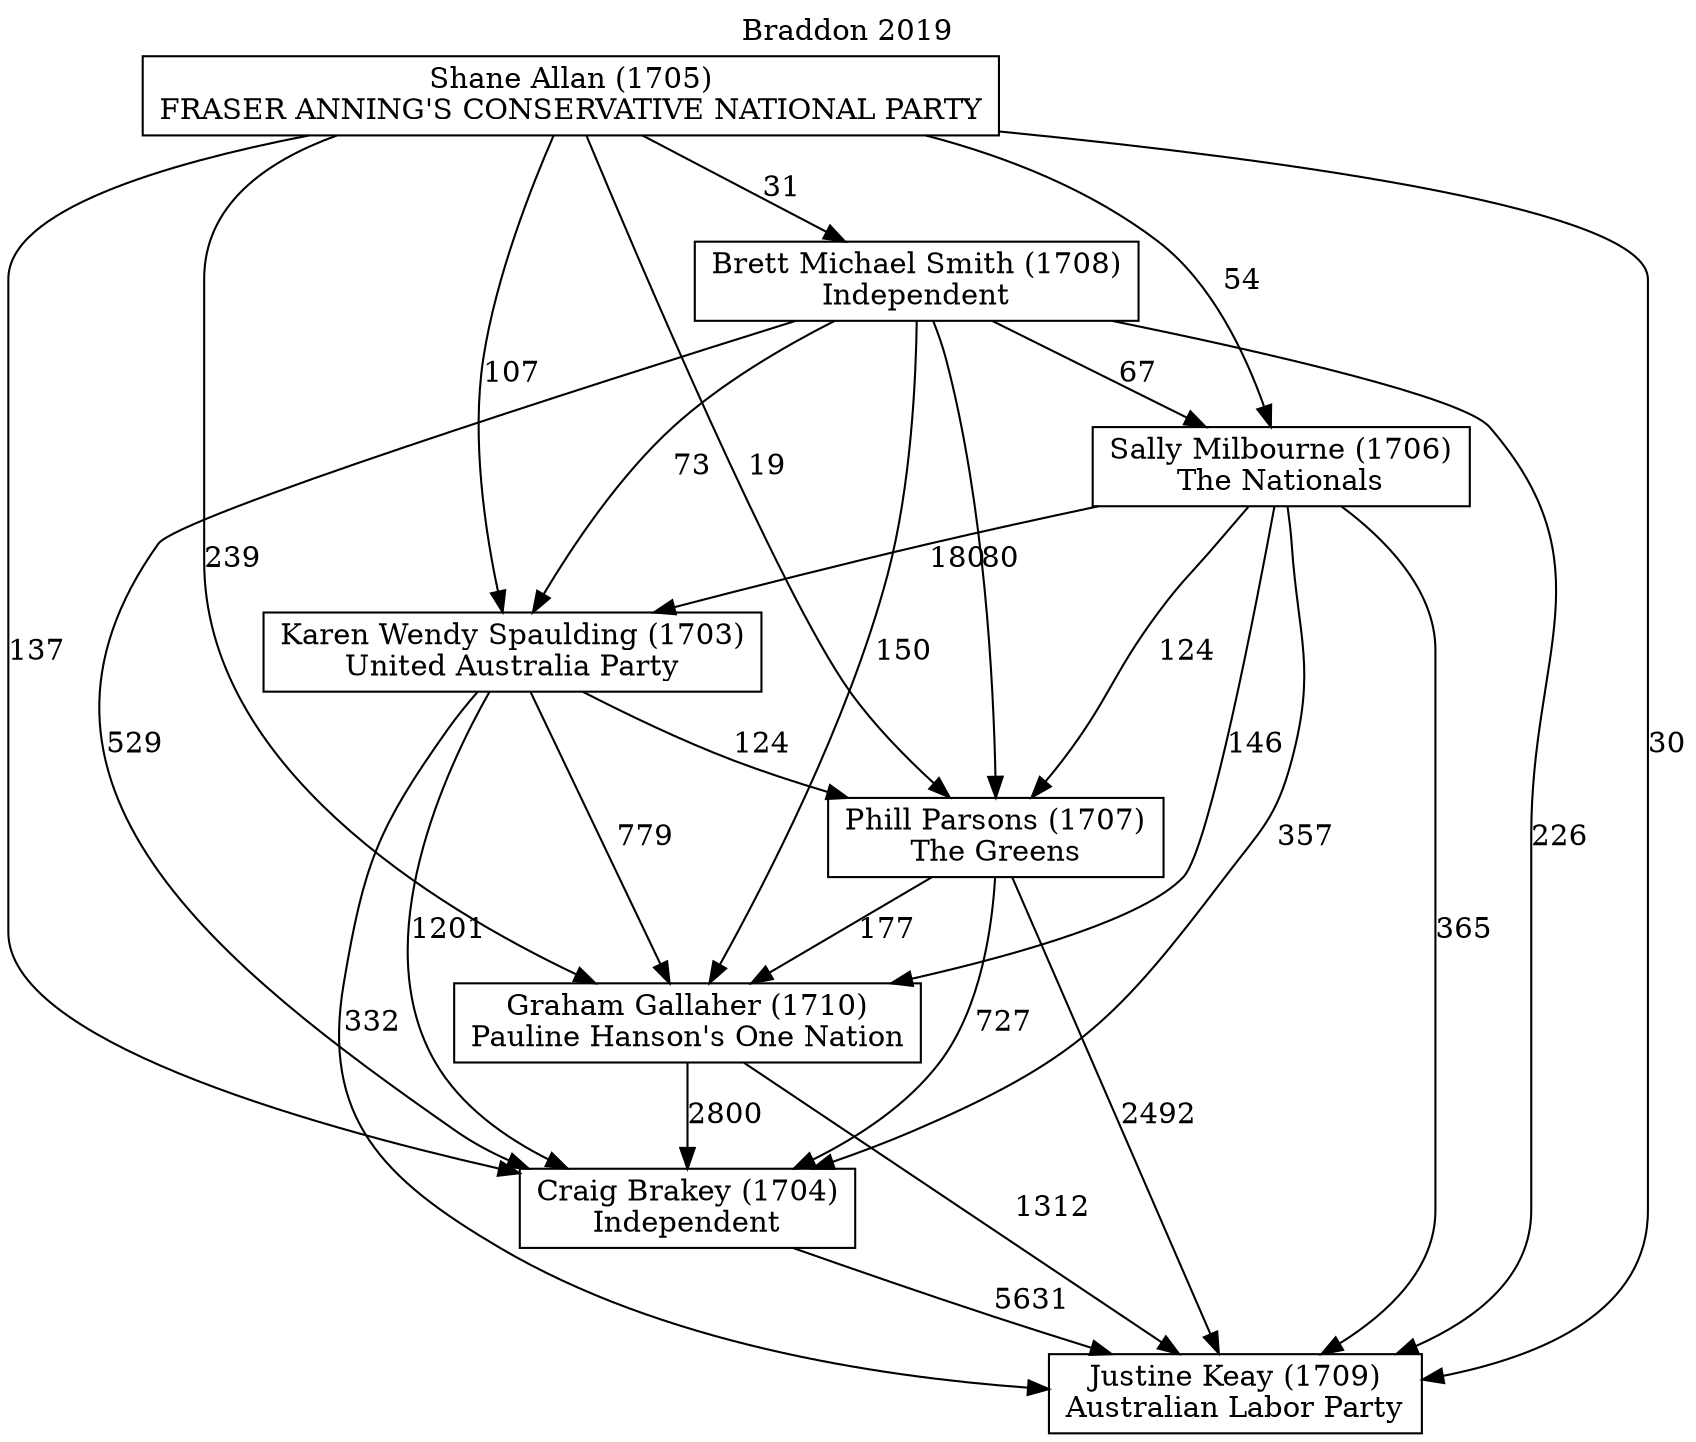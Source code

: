 // House preference flow
digraph "Justine Keay (1709)_Braddon_2019" {
	graph [label="Braddon 2019" labelloc=t mclimit=10]
	node [shape=box]
	"Brett Michael Smith (1708)" [label="Brett Michael Smith (1708)
Independent"]
	"Craig Brakey (1704)" [label="Craig Brakey (1704)
Independent"]
	"Graham Gallaher (1710)" [label="Graham Gallaher (1710)
Pauline Hanson's One Nation"]
	"Justine Keay (1709)" [label="Justine Keay (1709)
Australian Labor Party"]
	"Karen Wendy Spaulding (1703)" [label="Karen Wendy Spaulding (1703)
United Australia Party"]
	"Phill Parsons (1707)" [label="Phill Parsons (1707)
The Greens"]
	"Sally Milbourne (1706)" [label="Sally Milbourne (1706)
The Nationals"]
	"Shane Allan (1705)" [label="Shane Allan (1705)
FRASER ANNING'S CONSERVATIVE NATIONAL PARTY"]
	"Brett Michael Smith (1708)" -> "Craig Brakey (1704)" [label=529]
	"Brett Michael Smith (1708)" -> "Graham Gallaher (1710)" [label=150]
	"Brett Michael Smith (1708)" -> "Justine Keay (1709)" [label=226]
	"Brett Michael Smith (1708)" -> "Karen Wendy Spaulding (1703)" [label=73]
	"Brett Michael Smith (1708)" -> "Phill Parsons (1707)" [label=80]
	"Brett Michael Smith (1708)" -> "Sally Milbourne (1706)" [label=67]
	"Craig Brakey (1704)" -> "Justine Keay (1709)" [label=5631]
	"Graham Gallaher (1710)" -> "Craig Brakey (1704)" [label=2800]
	"Graham Gallaher (1710)" -> "Justine Keay (1709)" [label=1312]
	"Karen Wendy Spaulding (1703)" -> "Craig Brakey (1704)" [label=1201]
	"Karen Wendy Spaulding (1703)" -> "Graham Gallaher (1710)" [label=779]
	"Karen Wendy Spaulding (1703)" -> "Justine Keay (1709)" [label=332]
	"Karen Wendy Spaulding (1703)" -> "Phill Parsons (1707)" [label=124]
	"Phill Parsons (1707)" -> "Craig Brakey (1704)" [label=727]
	"Phill Parsons (1707)" -> "Graham Gallaher (1710)" [label=177]
	"Phill Parsons (1707)" -> "Justine Keay (1709)" [label=2492]
	"Sally Milbourne (1706)" -> "Craig Brakey (1704)" [label=357]
	"Sally Milbourne (1706)" -> "Graham Gallaher (1710)" [label=146]
	"Sally Milbourne (1706)" -> "Justine Keay (1709)" [label=365]
	"Sally Milbourne (1706)" -> "Karen Wendy Spaulding (1703)" [label=180]
	"Sally Milbourne (1706)" -> "Phill Parsons (1707)" [label=124]
	"Shane Allan (1705)" -> "Brett Michael Smith (1708)" [label=31]
	"Shane Allan (1705)" -> "Craig Brakey (1704)" [label=137]
	"Shane Allan (1705)" -> "Graham Gallaher (1710)" [label=239]
	"Shane Allan (1705)" -> "Justine Keay (1709)" [label=30]
	"Shane Allan (1705)" -> "Karen Wendy Spaulding (1703)" [label=107]
	"Shane Allan (1705)" -> "Phill Parsons (1707)" [label=19]
	"Shane Allan (1705)" -> "Sally Milbourne (1706)" [label=54]
}

